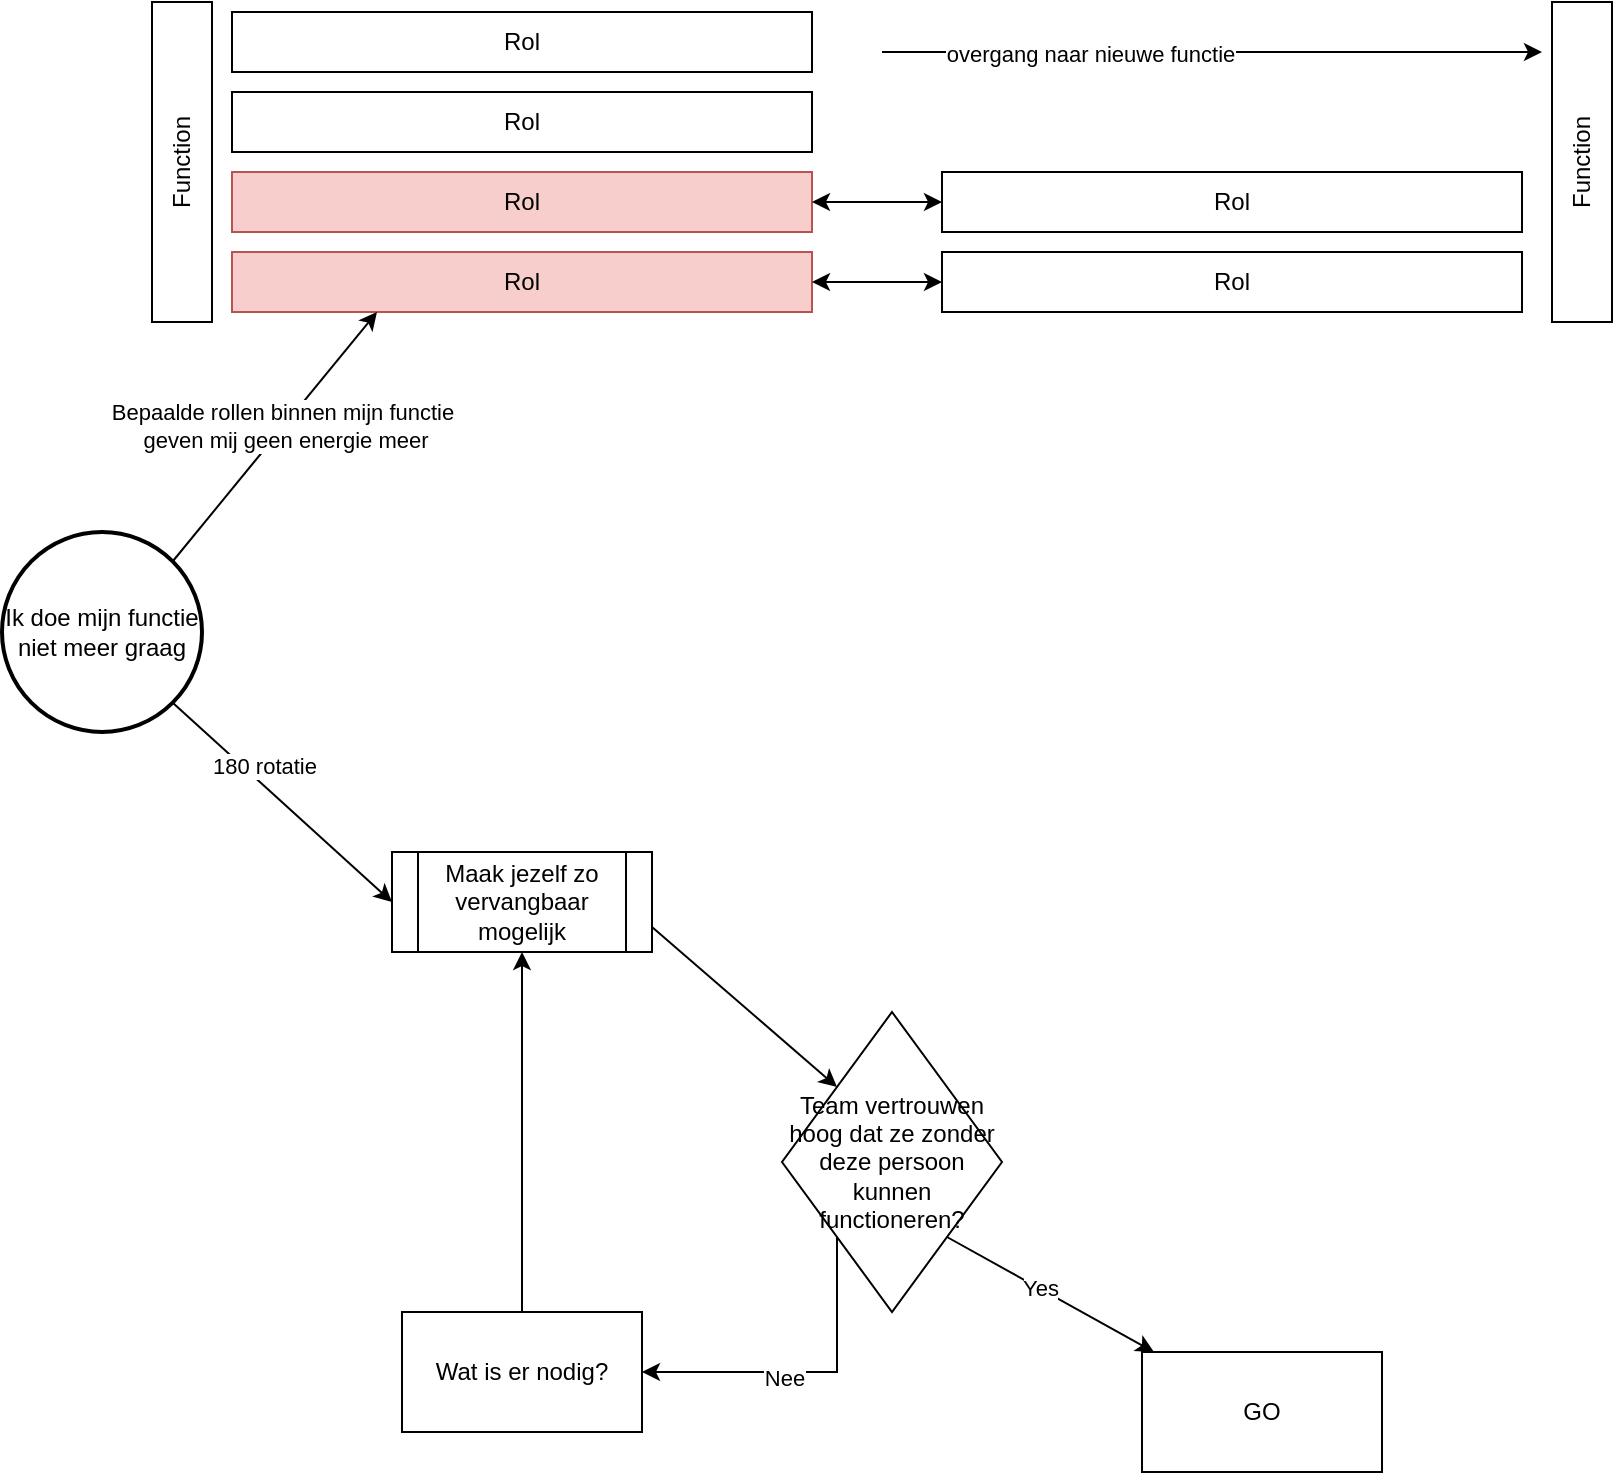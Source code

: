 <mxfile version="24.3.1" type="github">
  <diagram name="Page-1" id="cig5RmOTRueLndpw6SvV">
    <mxGraphModel dx="1168" dy="712" grid="0" gridSize="10" guides="1" tooltips="1" connect="1" arrows="1" fold="1" page="1" pageScale="1" pageWidth="850" pageHeight="1100" math="0" shadow="0">
      <root>
        <mxCell id="0" />
        <mxCell id="1" parent="0" />
        <mxCell id="4d23WtHNsiJsMZ63MHoN-3" value="Function" style="rounded=0;whiteSpace=wrap;html=1;rotation=-90;" parent="1" vertex="1">
          <mxGeometry x="30" y="110" width="160" height="30" as="geometry" />
        </mxCell>
        <mxCell id="4d23WtHNsiJsMZ63MHoN-4" value="Rol" style="rounded=0;whiteSpace=wrap;html=1;" parent="1" vertex="1">
          <mxGeometry x="135" y="50" width="290" height="30" as="geometry" />
        </mxCell>
        <mxCell id="4d23WtHNsiJsMZ63MHoN-6" value="Rol" style="rounded=0;whiteSpace=wrap;html=1;" parent="1" vertex="1">
          <mxGeometry x="135" y="90" width="290" height="30" as="geometry" />
        </mxCell>
        <mxCell id="4d23WtHNsiJsMZ63MHoN-7" value="Rol" style="rounded=0;whiteSpace=wrap;html=1;fillColor=#f8cecc;strokeColor=#b85450;" parent="1" vertex="1">
          <mxGeometry x="135" y="130" width="290" height="30" as="geometry" />
        </mxCell>
        <mxCell id="4d23WtHNsiJsMZ63MHoN-8" value="Rol" style="rounded=0;whiteSpace=wrap;html=1;fillColor=#f8cecc;strokeColor=#b85450;" parent="1" vertex="1">
          <mxGeometry x="135" y="170" width="290" height="30" as="geometry" />
        </mxCell>
        <mxCell id="4d23WtHNsiJsMZ63MHoN-11" value="" style="endArrow=classic;html=1;rounded=0;exitX=0.855;exitY=0.145;exitDx=0;exitDy=0;exitPerimeter=0;entryX=0.25;entryY=1;entryDx=0;entryDy=0;" parent="1" source="4d23WtHNsiJsMZ63MHoN-20" target="4d23WtHNsiJsMZ63MHoN-8" edge="1">
          <mxGeometry width="50" height="50" relative="1" as="geometry">
            <mxPoint x="250" y="270" as="sourcePoint" />
            <mxPoint x="320" y="210" as="targetPoint" />
          </mxGeometry>
        </mxCell>
        <mxCell id="4d23WtHNsiJsMZ63MHoN-12" value="Bepaalde rollen binnen mijn functie&lt;div&gt;&amp;nbsp;geven mij geen energie meer&lt;/div&gt;" style="edgeLabel;html=1;align=center;verticalAlign=middle;resizable=0;points=[];" parent="4d23WtHNsiJsMZ63MHoN-11" vertex="1" connectable="0">
          <mxGeometry x="0.08" y="1" relative="1" as="geometry">
            <mxPoint as="offset" />
          </mxGeometry>
        </mxCell>
        <mxCell id="4d23WtHNsiJsMZ63MHoN-13" value="" style="endArrow=classic;html=1;rounded=0;exitX=0.855;exitY=0.855;exitDx=0;exitDy=0;exitPerimeter=0;entryX=0;entryY=0.5;entryDx=0;entryDy=0;" parent="1" source="4d23WtHNsiJsMZ63MHoN-20" target="4d23WtHNsiJsMZ63MHoN-17" edge="1">
          <mxGeometry width="50" height="50" relative="1" as="geometry">
            <mxPoint x="250" y="310" as="sourcePoint" />
            <mxPoint x="300" y="370" as="targetPoint" />
          </mxGeometry>
        </mxCell>
        <mxCell id="4d23WtHNsiJsMZ63MHoN-14" value="180 rotatie" style="edgeLabel;html=1;align=center;verticalAlign=middle;resizable=0;points=[];" parent="4d23WtHNsiJsMZ63MHoN-13" vertex="1" connectable="0">
          <mxGeometry x="-0.387" y="-1" relative="1" as="geometry">
            <mxPoint x="12" as="offset" />
          </mxGeometry>
        </mxCell>
        <mxCell id="4d23WtHNsiJsMZ63MHoN-15" value="Rol" style="rounded=0;whiteSpace=wrap;html=1;" parent="1" vertex="1">
          <mxGeometry x="490" y="130" width="290" height="30" as="geometry" />
        </mxCell>
        <mxCell id="4d23WtHNsiJsMZ63MHoN-16" value="Rol" style="rounded=0;whiteSpace=wrap;html=1;" parent="1" vertex="1">
          <mxGeometry x="490" y="170" width="290" height="30" as="geometry" />
        </mxCell>
        <mxCell id="4d23WtHNsiJsMZ63MHoN-17" value="Maak jezelf zo vervangbaar mogelijk" style="shape=process;whiteSpace=wrap;html=1;backgroundOutline=1;" parent="1" vertex="1">
          <mxGeometry x="215" y="470" width="130" height="50" as="geometry" />
        </mxCell>
        <mxCell id="4d23WtHNsiJsMZ63MHoN-18" value="" style="endArrow=classic;html=1;rounded=0;exitX=1;exitY=0.75;exitDx=0;exitDy=0;entryX=0;entryY=0;entryDx=0;entryDy=0;" parent="1" source="4d23WtHNsiJsMZ63MHoN-17" target="4d23WtHNsiJsMZ63MHoN-19" edge="1">
          <mxGeometry width="50" height="50" relative="1" as="geometry">
            <mxPoint x="380" y="460" as="sourcePoint" />
            <mxPoint x="420" y="510" as="targetPoint" />
          </mxGeometry>
        </mxCell>
        <mxCell id="IaB2XfkYXOVRKucTPUh_-6" style="edgeStyle=orthogonalEdgeStyle;rounded=0;orthogonalLoop=1;jettySize=auto;html=1;exitX=0;exitY=1;exitDx=0;exitDy=0;" edge="1" parent="1" source="4d23WtHNsiJsMZ63MHoN-19" target="IaB2XfkYXOVRKucTPUh_-3">
          <mxGeometry relative="1" as="geometry">
            <Array as="points">
              <mxPoint x="438" y="730" />
            </Array>
          </mxGeometry>
        </mxCell>
        <mxCell id="IaB2XfkYXOVRKucTPUh_-8" value="Nee" style="edgeLabel;html=1;align=center;verticalAlign=middle;resizable=0;points=[];" vertex="1" connectable="0" parent="IaB2XfkYXOVRKucTPUh_-6">
          <mxGeometry x="0.139" y="3" relative="1" as="geometry">
            <mxPoint as="offset" />
          </mxGeometry>
        </mxCell>
        <mxCell id="4d23WtHNsiJsMZ63MHoN-19" value="Team vertrouwen hoog dat ze zonder deze persoon kunnen functioneren?" style="rhombus;whiteSpace=wrap;html=1;" parent="1" vertex="1">
          <mxGeometry x="410" y="550" width="110" height="150" as="geometry" />
        </mxCell>
        <mxCell id="4d23WtHNsiJsMZ63MHoN-20" value="Ik doe mijn functie niet meer graag" style="strokeWidth=2;html=1;shape=mxgraph.flowchart.start_2;whiteSpace=wrap;" parent="1" vertex="1">
          <mxGeometry x="20" y="310" width="100" height="100" as="geometry" />
        </mxCell>
        <mxCell id="4d23WtHNsiJsMZ63MHoN-21" value="" style="endArrow=classic;startArrow=classic;html=1;rounded=0;exitX=1;exitY=0.5;exitDx=0;exitDy=0;entryX=0;entryY=0.5;entryDx=0;entryDy=0;" parent="1" source="4d23WtHNsiJsMZ63MHoN-7" target="4d23WtHNsiJsMZ63MHoN-15" edge="1">
          <mxGeometry width="50" height="50" relative="1" as="geometry">
            <mxPoint x="470" y="180" as="sourcePoint" />
            <mxPoint x="520" y="130" as="targetPoint" />
          </mxGeometry>
        </mxCell>
        <mxCell id="4d23WtHNsiJsMZ63MHoN-22" value="" style="endArrow=classic;startArrow=classic;html=1;rounded=0;exitX=1;exitY=0.5;exitDx=0;exitDy=0;entryX=0;entryY=0.5;entryDx=0;entryDy=0;" parent="1" source="4d23WtHNsiJsMZ63MHoN-8" target="4d23WtHNsiJsMZ63MHoN-16" edge="1">
          <mxGeometry width="50" height="50" relative="1" as="geometry">
            <mxPoint x="435" y="155" as="sourcePoint" />
            <mxPoint x="500" y="155" as="targetPoint" />
          </mxGeometry>
        </mxCell>
        <mxCell id="4d23WtHNsiJsMZ63MHoN-23" value="" style="endArrow=classic;html=1;rounded=0;" parent="1" edge="1">
          <mxGeometry width="50" height="50" relative="1" as="geometry">
            <mxPoint x="460" y="70" as="sourcePoint" />
            <mxPoint x="790" y="70" as="targetPoint" />
          </mxGeometry>
        </mxCell>
        <mxCell id="4d23WtHNsiJsMZ63MHoN-25" value="overgang naar nieuwe functie" style="edgeLabel;html=1;align=center;verticalAlign=middle;resizable=0;points=[];" parent="4d23WtHNsiJsMZ63MHoN-23" vertex="1" connectable="0">
          <mxGeometry x="-0.372" y="-1" relative="1" as="geometry">
            <mxPoint as="offset" />
          </mxGeometry>
        </mxCell>
        <mxCell id="4d23WtHNsiJsMZ63MHoN-24" value="Function" style="rounded=0;whiteSpace=wrap;html=1;rotation=-90;" parent="1" vertex="1">
          <mxGeometry x="730" y="110" width="160" height="30" as="geometry" />
        </mxCell>
        <mxCell id="4d23WtHNsiJsMZ63MHoN-27" value="" style="endArrow=classic;html=1;rounded=0;exitX=1;exitY=1;exitDx=0;exitDy=0;" parent="1" source="4d23WtHNsiJsMZ63MHoN-19" target="4d23WtHNsiJsMZ63MHoN-28" edge="1">
          <mxGeometry width="50" height="50" relative="1" as="geometry">
            <mxPoint x="550" y="710" as="sourcePoint" />
            <mxPoint x="580" y="710" as="targetPoint" />
          </mxGeometry>
        </mxCell>
        <mxCell id="IaB2XfkYXOVRKucTPUh_-1" value="Yes" style="edgeLabel;html=1;align=center;verticalAlign=middle;resizable=0;points=[];" vertex="1" connectable="0" parent="4d23WtHNsiJsMZ63MHoN-27">
          <mxGeometry x="-0.104" relative="1" as="geometry">
            <mxPoint as="offset" />
          </mxGeometry>
        </mxCell>
        <mxCell id="4d23WtHNsiJsMZ63MHoN-28" value="GO" style="rounded=0;whiteSpace=wrap;html=1;" parent="1" vertex="1">
          <mxGeometry x="590" y="720" width="120" height="60" as="geometry" />
        </mxCell>
        <mxCell id="IaB2XfkYXOVRKucTPUh_-7" style="edgeStyle=orthogonalEdgeStyle;rounded=0;orthogonalLoop=1;jettySize=auto;html=1;exitX=0.5;exitY=0;exitDx=0;exitDy=0;" edge="1" parent="1" source="IaB2XfkYXOVRKucTPUh_-3" target="4d23WtHNsiJsMZ63MHoN-17">
          <mxGeometry relative="1" as="geometry" />
        </mxCell>
        <mxCell id="IaB2XfkYXOVRKucTPUh_-3" value="Wat is er nodig?" style="rounded=0;whiteSpace=wrap;html=1;" vertex="1" parent="1">
          <mxGeometry x="220" y="700" width="120" height="60" as="geometry" />
        </mxCell>
      </root>
    </mxGraphModel>
  </diagram>
</mxfile>
